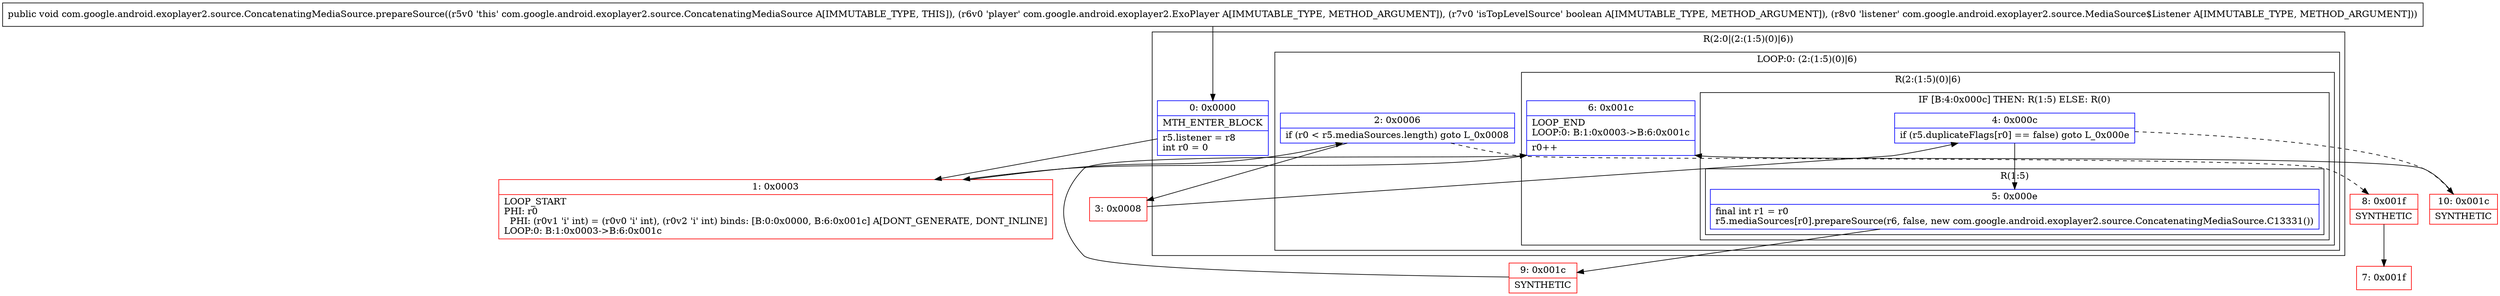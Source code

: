 digraph "CFG forcom.google.android.exoplayer2.source.ConcatenatingMediaSource.prepareSource(Lcom\/google\/android\/exoplayer2\/ExoPlayer;ZLcom\/google\/android\/exoplayer2\/source\/MediaSource$Listener;)V" {
subgraph cluster_Region_1887654611 {
label = "R(2:0|(2:(1:5)(0)|6))";
node [shape=record,color=blue];
Node_0 [shape=record,label="{0\:\ 0x0000|MTH_ENTER_BLOCK\l|r5.listener = r8\lint r0 = 0\l}"];
subgraph cluster_LoopRegion_1264303096 {
label = "LOOP:0: (2:(1:5)(0)|6)";
node [shape=record,color=blue];
Node_2 [shape=record,label="{2\:\ 0x0006|if (r0 \< r5.mediaSources.length) goto L_0x0008\l}"];
subgraph cluster_Region_454644443 {
label = "R(2:(1:5)(0)|6)";
node [shape=record,color=blue];
subgraph cluster_IfRegion_2108660283 {
label = "IF [B:4:0x000c] THEN: R(1:5) ELSE: R(0)";
node [shape=record,color=blue];
Node_4 [shape=record,label="{4\:\ 0x000c|if (r5.duplicateFlags[r0] == false) goto L_0x000e\l}"];
subgraph cluster_Region_391142039 {
label = "R(1:5)";
node [shape=record,color=blue];
Node_5 [shape=record,label="{5\:\ 0x000e|final int r1 = r0\lr5.mediaSources[r0].prepareSource(r6, false, new com.google.android.exoplayer2.source.ConcatenatingMediaSource.C13331())\l}"];
}
subgraph cluster_Region_696364030 {
label = "R(0)";
node [shape=record,color=blue];
}
}
Node_6 [shape=record,label="{6\:\ 0x001c|LOOP_END\lLOOP:0: B:1:0x0003\-\>B:6:0x001c\l|r0++\l}"];
}
}
}
Node_1 [shape=record,color=red,label="{1\:\ 0x0003|LOOP_START\lPHI: r0 \l  PHI: (r0v1 'i' int) = (r0v0 'i' int), (r0v2 'i' int) binds: [B:0:0x0000, B:6:0x001c] A[DONT_GENERATE, DONT_INLINE]\lLOOP:0: B:1:0x0003\-\>B:6:0x001c\l}"];
Node_3 [shape=record,color=red,label="{3\:\ 0x0008}"];
Node_7 [shape=record,color=red,label="{7\:\ 0x001f}"];
Node_8 [shape=record,color=red,label="{8\:\ 0x001f|SYNTHETIC\l}"];
Node_9 [shape=record,color=red,label="{9\:\ 0x001c|SYNTHETIC\l}"];
Node_10 [shape=record,color=red,label="{10\:\ 0x001c|SYNTHETIC\l}"];
MethodNode[shape=record,label="{public void com.google.android.exoplayer2.source.ConcatenatingMediaSource.prepareSource((r5v0 'this' com.google.android.exoplayer2.source.ConcatenatingMediaSource A[IMMUTABLE_TYPE, THIS]), (r6v0 'player' com.google.android.exoplayer2.ExoPlayer A[IMMUTABLE_TYPE, METHOD_ARGUMENT]), (r7v0 'isTopLevelSource' boolean A[IMMUTABLE_TYPE, METHOD_ARGUMENT]), (r8v0 'listener' com.google.android.exoplayer2.source.MediaSource$Listener A[IMMUTABLE_TYPE, METHOD_ARGUMENT])) }"];
MethodNode -> Node_0;
Node_0 -> Node_1;
Node_2 -> Node_3;
Node_2 -> Node_8[style=dashed];
Node_4 -> Node_5;
Node_4 -> Node_10[style=dashed];
Node_5 -> Node_9;
Node_6 -> Node_1;
Node_1 -> Node_2;
Node_3 -> Node_4;
Node_8 -> Node_7;
Node_9 -> Node_6;
Node_10 -> Node_6;
}

